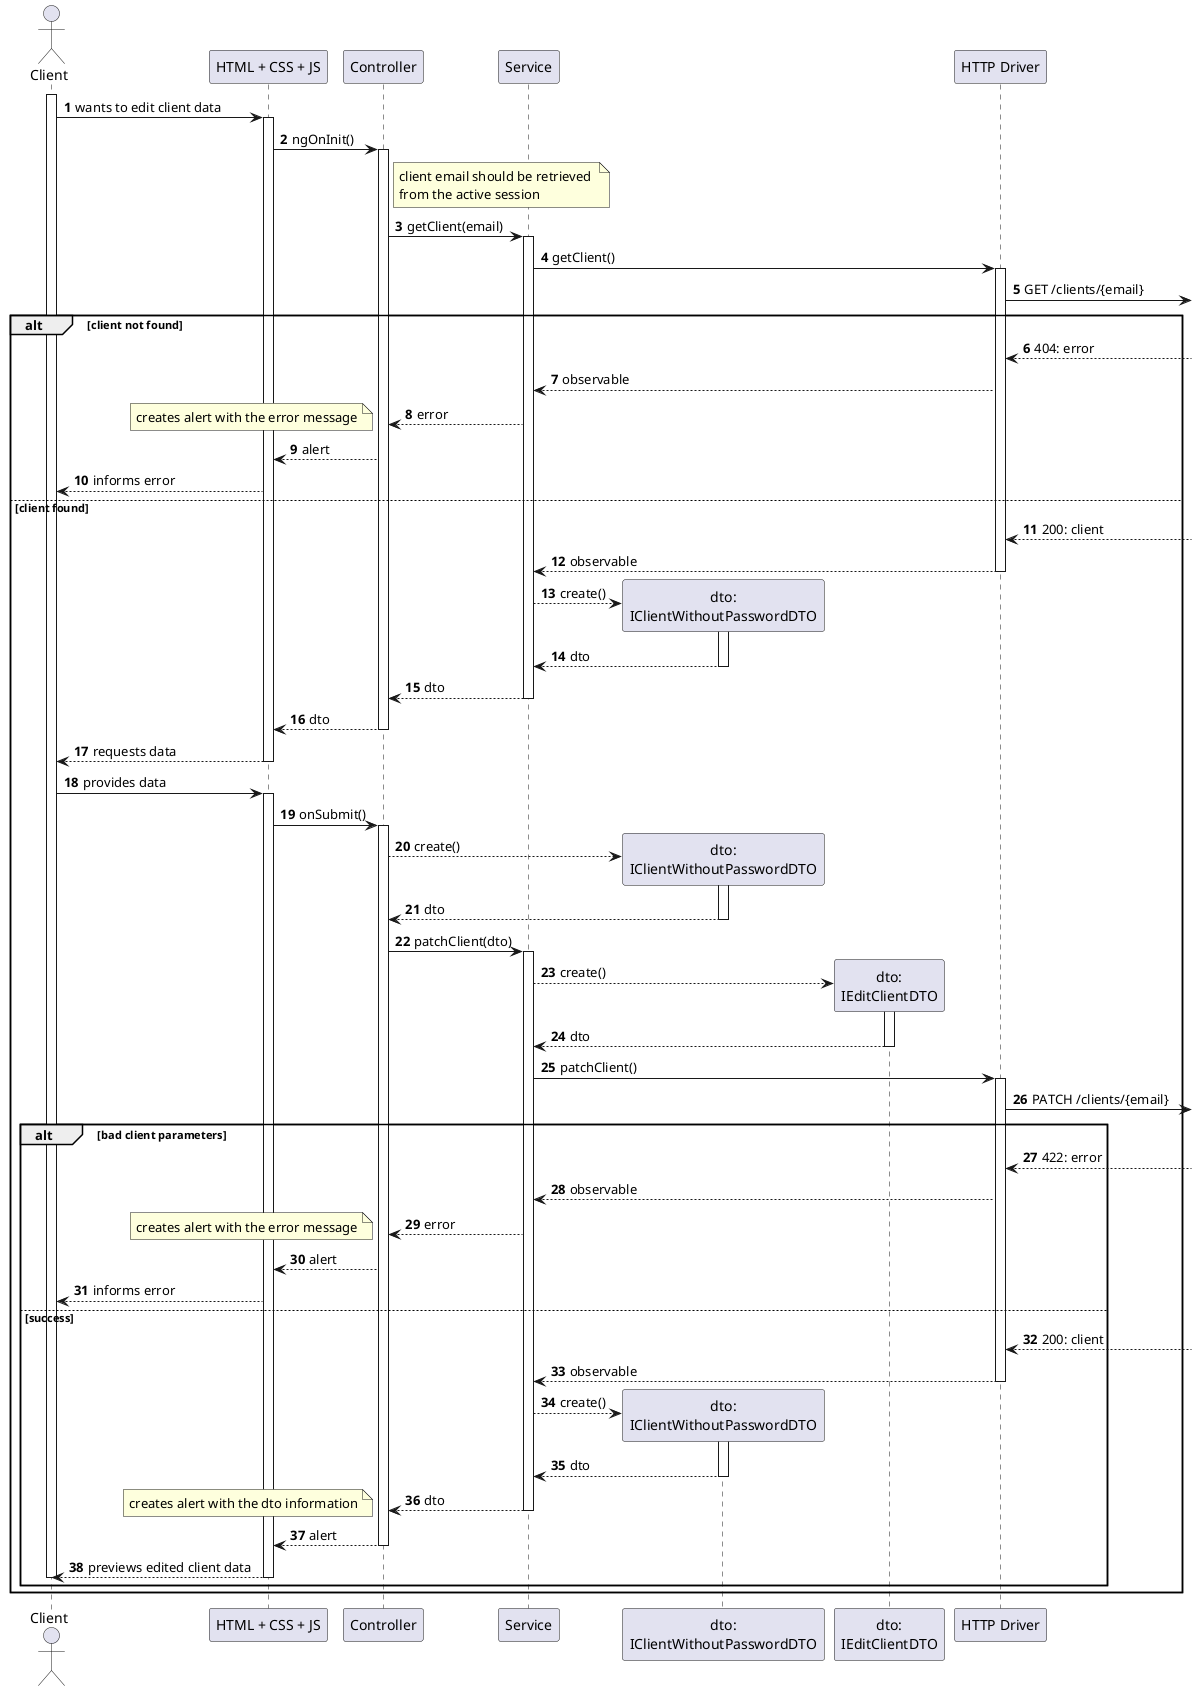@startuml
autonumber

actor "Client" as usr

participant "HTML + CSS + JS" as view
participant "Controller" as ctrl

participant "Service" as svc

participant "dto:\nIClientWithoutPasswordDTO" as cp_dto
participant "dto:\nIEditClientDTO" as ec_dto

participant "HTTP Driver" as http

activate usr
    usr -> view : wants to edit client data
    activate view
        view -> ctrl : ngOnInit()
        activate ctrl
        note right of ctrl : client email should be retrieved \nfrom the active session
            ctrl -> svc : getClient(email)
            activate svc
                svc -> http : getClient()
                activate http
                    http ->] : GET /clients/{email}
alt client not found
                    http <--] : 404: error
                    http --> svc : observable
                    svc --> ctrl : error
                    note left : creates alert with the error message
                    ctrl --> view : alert
                    view --> usr : informs error
else client found
                    http <--] : 200: client
                    http --> svc : observable
                deactivate http
                svc --> cp_dto** : create()
                activate cp_dto
                    cp_dto --> svc : dto
                deactivate cp_dto
                svc --> ctrl : dto
            deactivate svc
            ctrl --> view : dto
        deactivate ctrl
        view --> usr : requests data
    deactivate view

    usr -> view : provides data
    activate view
        view -> ctrl : onSubmit()
        activate ctrl
            ctrl --> cp_dto** : create()
            activate cp_dto
                cp_dto --> ctrl : dto
            deactivate cp_dto

            ctrl -> svc : patchClient(dto)
            activate svc
                svc --> ec_dto** : create()
                activate ec_dto
                    ec_dto --> svc : dto
                deactivate ec_dto

                svc -> http : patchClient()
                activate http
                    http ->] : PATCH /clients/{email}
alt bad client parameters
                    http <--] : 422: error
                    http --> svc : observable
                    svc --> ctrl : error
                    note left : creates alert with the error message
                    ctrl --> view : alert
                    view --> usr : informs error
else success
                    http <--] : 200: client
                    http --> svc : observable
                deactivate http

                svc --> cp_dto** : create()
                activate cp_dto
                    cp_dto --> svc : dto
                deactivate cp_dto

                svc --> ctrl : dto
            deactivate svc
            note left : creates alert with the dto information
            ctrl --> view : alert
        deactivate ctrl
        view --> usr : previews edited client data
    deactivate view
deactivate usr
end
end
@enduml
